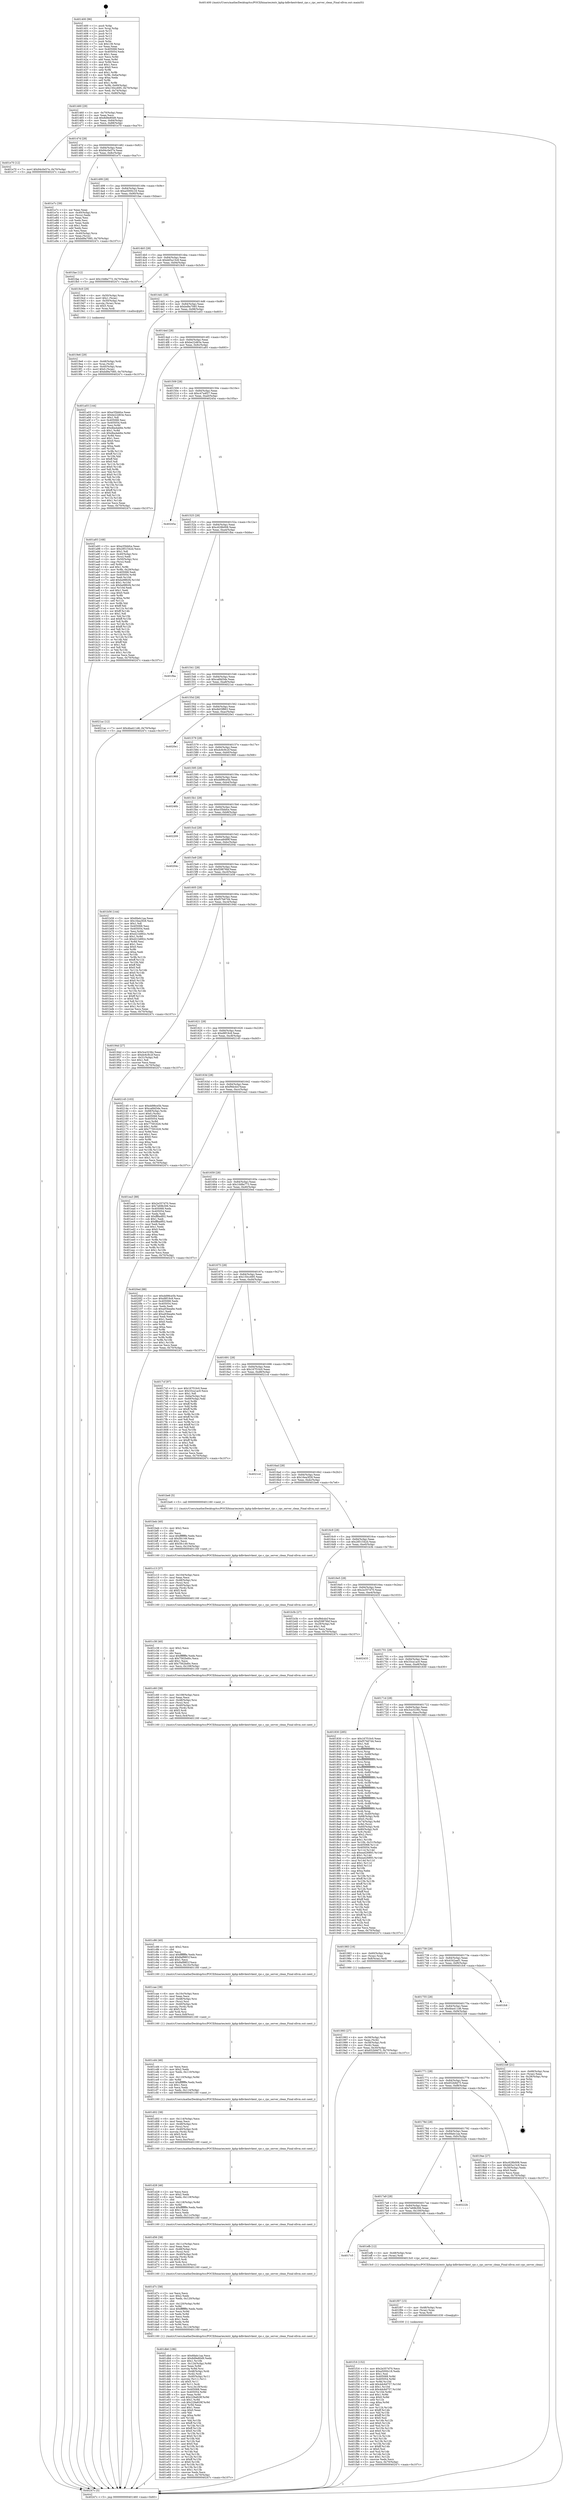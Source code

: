 digraph "0x401400" {
  label = "0x401400 (/mnt/c/Users/mathe/Desktop/tcc/POCII/binaries/extr_kphp-kdbvkextvkext_rpc.c_rpc_server_clean_Final-ollvm.out::main(0))"
  labelloc = "t"
  node[shape=record]

  Entry [label="",width=0.3,height=0.3,shape=circle,fillcolor=black,style=filled]
  "0x401460" [label="{
     0x401460 [29]\l
     | [instrs]\l
     &nbsp;&nbsp;0x401460 \<+3\>: mov -0x70(%rbp),%eax\l
     &nbsp;&nbsp;0x401463 \<+2\>: mov %eax,%ecx\l
     &nbsp;&nbsp;0x401465 \<+6\>: sub $0x8d9e80d9,%ecx\l
     &nbsp;&nbsp;0x40146b \<+6\>: mov %eax,-0x84(%rbp)\l
     &nbsp;&nbsp;0x401471 \<+6\>: mov %ecx,-0x88(%rbp)\l
     &nbsp;&nbsp;0x401477 \<+6\>: je 0000000000401e70 \<main+0xa70\>\l
  }"]
  "0x401e70" [label="{
     0x401e70 [12]\l
     | [instrs]\l
     &nbsp;&nbsp;0x401e70 \<+7\>: movl $0x94c0e57e,-0x70(%rbp)\l
     &nbsp;&nbsp;0x401e77 \<+5\>: jmp 000000000040247c \<main+0x107c\>\l
  }"]
  "0x40147d" [label="{
     0x40147d [28]\l
     | [instrs]\l
     &nbsp;&nbsp;0x40147d \<+5\>: jmp 0000000000401482 \<main+0x82\>\l
     &nbsp;&nbsp;0x401482 \<+6\>: mov -0x84(%rbp),%eax\l
     &nbsp;&nbsp;0x401488 \<+5\>: sub $0x94c0e57e,%eax\l
     &nbsp;&nbsp;0x40148d \<+6\>: mov %eax,-0x8c(%rbp)\l
     &nbsp;&nbsp;0x401493 \<+6\>: je 0000000000401e7c \<main+0xa7c\>\l
  }"]
  Exit [label="",width=0.3,height=0.3,shape=circle,fillcolor=black,style=filled,peripheries=2]
  "0x401e7c" [label="{
     0x401e7c [39]\l
     | [instrs]\l
     &nbsp;&nbsp;0x401e7c \<+2\>: xor %eax,%eax\l
     &nbsp;&nbsp;0x401e7e \<+4\>: mov -0x40(%rbp),%rcx\l
     &nbsp;&nbsp;0x401e82 \<+2\>: mov (%rcx),%edx\l
     &nbsp;&nbsp;0x401e84 \<+2\>: mov %eax,%esi\l
     &nbsp;&nbsp;0x401e86 \<+2\>: sub %edx,%esi\l
     &nbsp;&nbsp;0x401e88 \<+2\>: mov %eax,%edx\l
     &nbsp;&nbsp;0x401e8a \<+3\>: sub $0x1,%edx\l
     &nbsp;&nbsp;0x401e8d \<+2\>: add %edx,%esi\l
     &nbsp;&nbsp;0x401e8f \<+2\>: sub %esi,%eax\l
     &nbsp;&nbsp;0x401e91 \<+4\>: mov -0x40(%rbp),%rcx\l
     &nbsp;&nbsp;0x401e95 \<+2\>: mov %eax,(%rcx)\l
     &nbsp;&nbsp;0x401e97 \<+7\>: movl $0xbd9a7085,-0x70(%rbp)\l
     &nbsp;&nbsp;0x401e9e \<+5\>: jmp 000000000040247c \<main+0x107c\>\l
  }"]
  "0x401499" [label="{
     0x401499 [28]\l
     | [instrs]\l
     &nbsp;&nbsp;0x401499 \<+5\>: jmp 000000000040149e \<main+0x9e\>\l
     &nbsp;&nbsp;0x40149e \<+6\>: mov -0x84(%rbp),%eax\l
     &nbsp;&nbsp;0x4014a4 \<+5\>: sub $0xa5000c18,%eax\l
     &nbsp;&nbsp;0x4014a9 \<+6\>: mov %eax,-0x90(%rbp)\l
     &nbsp;&nbsp;0x4014af \<+6\>: je 0000000000401fae \<main+0xbae\>\l
  }"]
  "0x401f16" [label="{
     0x401f16 [152]\l
     | [instrs]\l
     &nbsp;&nbsp;0x401f16 \<+5\>: mov $0x2e357d70,%ecx\l
     &nbsp;&nbsp;0x401f1b \<+5\>: mov $0xa5000c18,%edx\l
     &nbsp;&nbsp;0x401f20 \<+3\>: mov $0x1,%sil\l
     &nbsp;&nbsp;0x401f23 \<+8\>: mov 0x405068,%r8d\l
     &nbsp;&nbsp;0x401f2b \<+8\>: mov 0x405054,%r9d\l
     &nbsp;&nbsp;0x401f33 \<+3\>: mov %r8d,%r10d\l
     &nbsp;&nbsp;0x401f36 \<+7\>: add $0x4dc6d757,%r10d\l
     &nbsp;&nbsp;0x401f3d \<+4\>: sub $0x1,%r10d\l
     &nbsp;&nbsp;0x401f41 \<+7\>: sub $0x4dc6d757,%r10d\l
     &nbsp;&nbsp;0x401f48 \<+4\>: imul %r10d,%r8d\l
     &nbsp;&nbsp;0x401f4c \<+4\>: and $0x1,%r8d\l
     &nbsp;&nbsp;0x401f50 \<+4\>: cmp $0x0,%r8d\l
     &nbsp;&nbsp;0x401f54 \<+4\>: sete %r11b\l
     &nbsp;&nbsp;0x401f58 \<+4\>: cmp $0xa,%r9d\l
     &nbsp;&nbsp;0x401f5c \<+3\>: setl %bl\l
     &nbsp;&nbsp;0x401f5f \<+3\>: mov %r11b,%r14b\l
     &nbsp;&nbsp;0x401f62 \<+4\>: xor $0xff,%r14b\l
     &nbsp;&nbsp;0x401f66 \<+3\>: mov %bl,%r15b\l
     &nbsp;&nbsp;0x401f69 \<+4\>: xor $0xff,%r15b\l
     &nbsp;&nbsp;0x401f6d \<+4\>: xor $0x0,%sil\l
     &nbsp;&nbsp;0x401f71 \<+3\>: mov %r14b,%r12b\l
     &nbsp;&nbsp;0x401f74 \<+4\>: and $0x0,%r12b\l
     &nbsp;&nbsp;0x401f78 \<+3\>: and %sil,%r11b\l
     &nbsp;&nbsp;0x401f7b \<+3\>: mov %r15b,%r13b\l
     &nbsp;&nbsp;0x401f7e \<+4\>: and $0x0,%r13b\l
     &nbsp;&nbsp;0x401f82 \<+3\>: and %sil,%bl\l
     &nbsp;&nbsp;0x401f85 \<+3\>: or %r11b,%r12b\l
     &nbsp;&nbsp;0x401f88 \<+3\>: or %bl,%r13b\l
     &nbsp;&nbsp;0x401f8b \<+3\>: xor %r13b,%r12b\l
     &nbsp;&nbsp;0x401f8e \<+3\>: or %r15b,%r14b\l
     &nbsp;&nbsp;0x401f91 \<+4\>: xor $0xff,%r14b\l
     &nbsp;&nbsp;0x401f95 \<+4\>: or $0x0,%sil\l
     &nbsp;&nbsp;0x401f99 \<+3\>: and %sil,%r14b\l
     &nbsp;&nbsp;0x401f9c \<+3\>: or %r14b,%r12b\l
     &nbsp;&nbsp;0x401f9f \<+4\>: test $0x1,%r12b\l
     &nbsp;&nbsp;0x401fa3 \<+3\>: cmovne %edx,%ecx\l
     &nbsp;&nbsp;0x401fa6 \<+3\>: mov %ecx,-0x70(%rbp)\l
     &nbsp;&nbsp;0x401fa9 \<+5\>: jmp 000000000040247c \<main+0x107c\>\l
  }"]
  "0x401fae" [label="{
     0x401fae [12]\l
     | [instrs]\l
     &nbsp;&nbsp;0x401fae \<+7\>: movl $0x10d8a773,-0x70(%rbp)\l
     &nbsp;&nbsp;0x401fb5 \<+5\>: jmp 000000000040247c \<main+0x107c\>\l
  }"]
  "0x4014b5" [label="{
     0x4014b5 [28]\l
     | [instrs]\l
     &nbsp;&nbsp;0x4014b5 \<+5\>: jmp 00000000004014ba \<main+0xba\>\l
     &nbsp;&nbsp;0x4014ba \<+6\>: mov -0x84(%rbp),%eax\l
     &nbsp;&nbsp;0x4014c0 \<+5\>: sub $0xb65a15c8,%eax\l
     &nbsp;&nbsp;0x4014c5 \<+6\>: mov %eax,-0x94(%rbp)\l
     &nbsp;&nbsp;0x4014cb \<+6\>: je 00000000004019c9 \<main+0x5c9\>\l
  }"]
  "0x401f07" [label="{
     0x401f07 [15]\l
     | [instrs]\l
     &nbsp;&nbsp;0x401f07 \<+4\>: mov -0x48(%rbp),%rax\l
     &nbsp;&nbsp;0x401f0b \<+3\>: mov (%rax),%rax\l
     &nbsp;&nbsp;0x401f0e \<+3\>: mov %rax,%rdi\l
     &nbsp;&nbsp;0x401f11 \<+5\>: call 0000000000401030 \<free@plt\>\l
     | [calls]\l
     &nbsp;&nbsp;0x401030 \{1\} (unknown)\l
  }"]
  "0x4019c9" [label="{
     0x4019c9 [29]\l
     | [instrs]\l
     &nbsp;&nbsp;0x4019c9 \<+4\>: mov -0x50(%rbp),%rax\l
     &nbsp;&nbsp;0x4019cd \<+6\>: movl $0x1,(%rax)\l
     &nbsp;&nbsp;0x4019d3 \<+4\>: mov -0x50(%rbp),%rax\l
     &nbsp;&nbsp;0x4019d7 \<+3\>: movslq (%rax),%rax\l
     &nbsp;&nbsp;0x4019da \<+4\>: shl $0x5,%rax\l
     &nbsp;&nbsp;0x4019de \<+3\>: mov %rax,%rdi\l
     &nbsp;&nbsp;0x4019e1 \<+5\>: call 0000000000401050 \<malloc@plt\>\l
     | [calls]\l
     &nbsp;&nbsp;0x401050 \{1\} (unknown)\l
  }"]
  "0x4014d1" [label="{
     0x4014d1 [28]\l
     | [instrs]\l
     &nbsp;&nbsp;0x4014d1 \<+5\>: jmp 00000000004014d6 \<main+0xd6\>\l
     &nbsp;&nbsp;0x4014d6 \<+6\>: mov -0x84(%rbp),%eax\l
     &nbsp;&nbsp;0x4014dc \<+5\>: sub $0xbd9a7085,%eax\l
     &nbsp;&nbsp;0x4014e1 \<+6\>: mov %eax,-0x98(%rbp)\l
     &nbsp;&nbsp;0x4014e7 \<+6\>: je 0000000000401a03 \<main+0x603\>\l
  }"]
  "0x4017c5" [label="{
     0x4017c5\l
  }", style=dashed]
  "0x401a03" [label="{
     0x401a03 [144]\l
     | [instrs]\l
     &nbsp;&nbsp;0x401a03 \<+5\>: mov $0xe35bbfce,%eax\l
     &nbsp;&nbsp;0x401a08 \<+5\>: mov $0xbe22d63e,%ecx\l
     &nbsp;&nbsp;0x401a0d \<+2\>: mov $0x1,%dl\l
     &nbsp;&nbsp;0x401a0f \<+7\>: mov 0x405068,%esi\l
     &nbsp;&nbsp;0x401a16 \<+7\>: mov 0x405054,%edi\l
     &nbsp;&nbsp;0x401a1d \<+3\>: mov %esi,%r8d\l
     &nbsp;&nbsp;0x401a20 \<+7\>: add $0xdba4ab6e,%r8d\l
     &nbsp;&nbsp;0x401a27 \<+4\>: sub $0x1,%r8d\l
     &nbsp;&nbsp;0x401a2b \<+7\>: sub $0xdba4ab6e,%r8d\l
     &nbsp;&nbsp;0x401a32 \<+4\>: imul %r8d,%esi\l
     &nbsp;&nbsp;0x401a36 \<+3\>: and $0x1,%esi\l
     &nbsp;&nbsp;0x401a39 \<+3\>: cmp $0x0,%esi\l
     &nbsp;&nbsp;0x401a3c \<+4\>: sete %r9b\l
     &nbsp;&nbsp;0x401a40 \<+3\>: cmp $0xa,%edi\l
     &nbsp;&nbsp;0x401a43 \<+4\>: setl %r10b\l
     &nbsp;&nbsp;0x401a47 \<+3\>: mov %r9b,%r11b\l
     &nbsp;&nbsp;0x401a4a \<+4\>: xor $0xff,%r11b\l
     &nbsp;&nbsp;0x401a4e \<+3\>: mov %r10b,%bl\l
     &nbsp;&nbsp;0x401a51 \<+3\>: xor $0xff,%bl\l
     &nbsp;&nbsp;0x401a54 \<+3\>: xor $0x0,%dl\l
     &nbsp;&nbsp;0x401a57 \<+3\>: mov %r11b,%r14b\l
     &nbsp;&nbsp;0x401a5a \<+4\>: and $0x0,%r14b\l
     &nbsp;&nbsp;0x401a5e \<+3\>: and %dl,%r9b\l
     &nbsp;&nbsp;0x401a61 \<+3\>: mov %bl,%r15b\l
     &nbsp;&nbsp;0x401a64 \<+4\>: and $0x0,%r15b\l
     &nbsp;&nbsp;0x401a68 \<+3\>: and %dl,%r10b\l
     &nbsp;&nbsp;0x401a6b \<+3\>: or %r9b,%r14b\l
     &nbsp;&nbsp;0x401a6e \<+3\>: or %r10b,%r15b\l
     &nbsp;&nbsp;0x401a71 \<+3\>: xor %r15b,%r14b\l
     &nbsp;&nbsp;0x401a74 \<+3\>: or %bl,%r11b\l
     &nbsp;&nbsp;0x401a77 \<+4\>: xor $0xff,%r11b\l
     &nbsp;&nbsp;0x401a7b \<+3\>: or $0x0,%dl\l
     &nbsp;&nbsp;0x401a7e \<+3\>: and %dl,%r11b\l
     &nbsp;&nbsp;0x401a81 \<+3\>: or %r11b,%r14b\l
     &nbsp;&nbsp;0x401a84 \<+4\>: test $0x1,%r14b\l
     &nbsp;&nbsp;0x401a88 \<+3\>: cmovne %ecx,%eax\l
     &nbsp;&nbsp;0x401a8b \<+3\>: mov %eax,-0x70(%rbp)\l
     &nbsp;&nbsp;0x401a8e \<+5\>: jmp 000000000040247c \<main+0x107c\>\l
  }"]
  "0x4014ed" [label="{
     0x4014ed [28]\l
     | [instrs]\l
     &nbsp;&nbsp;0x4014ed \<+5\>: jmp 00000000004014f2 \<main+0xf2\>\l
     &nbsp;&nbsp;0x4014f2 \<+6\>: mov -0x84(%rbp),%eax\l
     &nbsp;&nbsp;0x4014f8 \<+5\>: sub $0xbe22d63e,%eax\l
     &nbsp;&nbsp;0x4014fd \<+6\>: mov %eax,-0x9c(%rbp)\l
     &nbsp;&nbsp;0x401503 \<+6\>: je 0000000000401a93 \<main+0x693\>\l
  }"]
  "0x401efb" [label="{
     0x401efb [12]\l
     | [instrs]\l
     &nbsp;&nbsp;0x401efb \<+4\>: mov -0x48(%rbp),%rax\l
     &nbsp;&nbsp;0x401eff \<+3\>: mov (%rax),%rdi\l
     &nbsp;&nbsp;0x401f02 \<+5\>: call 00000000004013c0 \<rpc_server_clean\>\l
     | [calls]\l
     &nbsp;&nbsp;0x4013c0 \{1\} (/mnt/c/Users/mathe/Desktop/tcc/POCII/binaries/extr_kphp-kdbvkextvkext_rpc.c_rpc_server_clean_Final-ollvm.out::rpc_server_clean)\l
  }"]
  "0x401a93" [label="{
     0x401a93 [168]\l
     | [instrs]\l
     &nbsp;&nbsp;0x401a93 \<+5\>: mov $0xe35bbfce,%eax\l
     &nbsp;&nbsp;0x401a98 \<+5\>: mov $0x2851542d,%ecx\l
     &nbsp;&nbsp;0x401a9d \<+2\>: mov $0x1,%dl\l
     &nbsp;&nbsp;0x401a9f \<+4\>: mov -0x40(%rbp),%rsi\l
     &nbsp;&nbsp;0x401aa3 \<+2\>: mov (%rsi),%edi\l
     &nbsp;&nbsp;0x401aa5 \<+4\>: mov -0x50(%rbp),%rsi\l
     &nbsp;&nbsp;0x401aa9 \<+2\>: cmp (%rsi),%edi\l
     &nbsp;&nbsp;0x401aab \<+4\>: setl %r8b\l
     &nbsp;&nbsp;0x401aaf \<+4\>: and $0x1,%r8b\l
     &nbsp;&nbsp;0x401ab3 \<+4\>: mov %r8b,-0x29(%rbp)\l
     &nbsp;&nbsp;0x401ab7 \<+7\>: mov 0x405068,%edi\l
     &nbsp;&nbsp;0x401abe \<+8\>: mov 0x405054,%r9d\l
     &nbsp;&nbsp;0x401ac6 \<+3\>: mov %edi,%r10d\l
     &nbsp;&nbsp;0x401ac9 \<+7\>: add $0xbe98fcf4,%r10d\l
     &nbsp;&nbsp;0x401ad0 \<+4\>: sub $0x1,%r10d\l
     &nbsp;&nbsp;0x401ad4 \<+7\>: sub $0xbe98fcf4,%r10d\l
     &nbsp;&nbsp;0x401adb \<+4\>: imul %r10d,%edi\l
     &nbsp;&nbsp;0x401adf \<+3\>: and $0x1,%edi\l
     &nbsp;&nbsp;0x401ae2 \<+3\>: cmp $0x0,%edi\l
     &nbsp;&nbsp;0x401ae5 \<+4\>: sete %r8b\l
     &nbsp;&nbsp;0x401ae9 \<+4\>: cmp $0xa,%r9d\l
     &nbsp;&nbsp;0x401aed \<+4\>: setl %r11b\l
     &nbsp;&nbsp;0x401af1 \<+3\>: mov %r8b,%bl\l
     &nbsp;&nbsp;0x401af4 \<+3\>: xor $0xff,%bl\l
     &nbsp;&nbsp;0x401af7 \<+3\>: mov %r11b,%r14b\l
     &nbsp;&nbsp;0x401afa \<+4\>: xor $0xff,%r14b\l
     &nbsp;&nbsp;0x401afe \<+3\>: xor $0x1,%dl\l
     &nbsp;&nbsp;0x401b01 \<+3\>: mov %bl,%r15b\l
     &nbsp;&nbsp;0x401b04 \<+4\>: and $0xff,%r15b\l
     &nbsp;&nbsp;0x401b08 \<+3\>: and %dl,%r8b\l
     &nbsp;&nbsp;0x401b0b \<+3\>: mov %r14b,%r12b\l
     &nbsp;&nbsp;0x401b0e \<+4\>: and $0xff,%r12b\l
     &nbsp;&nbsp;0x401b12 \<+3\>: and %dl,%r11b\l
     &nbsp;&nbsp;0x401b15 \<+3\>: or %r8b,%r15b\l
     &nbsp;&nbsp;0x401b18 \<+3\>: or %r11b,%r12b\l
     &nbsp;&nbsp;0x401b1b \<+3\>: xor %r12b,%r15b\l
     &nbsp;&nbsp;0x401b1e \<+3\>: or %r14b,%bl\l
     &nbsp;&nbsp;0x401b21 \<+3\>: xor $0xff,%bl\l
     &nbsp;&nbsp;0x401b24 \<+3\>: or $0x1,%dl\l
     &nbsp;&nbsp;0x401b27 \<+2\>: and %dl,%bl\l
     &nbsp;&nbsp;0x401b29 \<+3\>: or %bl,%r15b\l
     &nbsp;&nbsp;0x401b2c \<+4\>: test $0x1,%r15b\l
     &nbsp;&nbsp;0x401b30 \<+3\>: cmovne %ecx,%eax\l
     &nbsp;&nbsp;0x401b33 \<+3\>: mov %eax,-0x70(%rbp)\l
     &nbsp;&nbsp;0x401b36 \<+5\>: jmp 000000000040247c \<main+0x107c\>\l
  }"]
  "0x401509" [label="{
     0x401509 [28]\l
     | [instrs]\l
     &nbsp;&nbsp;0x401509 \<+5\>: jmp 000000000040150e \<main+0x10e\>\l
     &nbsp;&nbsp;0x40150e \<+6\>: mov -0x84(%rbp),%eax\l
     &nbsp;&nbsp;0x401514 \<+5\>: sub $0xc47a4f27,%eax\l
     &nbsp;&nbsp;0x401519 \<+6\>: mov %eax,-0xa0(%rbp)\l
     &nbsp;&nbsp;0x40151f \<+6\>: je 000000000040245a \<main+0x105a\>\l
  }"]
  "0x4017a9" [label="{
     0x4017a9 [28]\l
     | [instrs]\l
     &nbsp;&nbsp;0x4017a9 \<+5\>: jmp 00000000004017ae \<main+0x3ae\>\l
     &nbsp;&nbsp;0x4017ae \<+6\>: mov -0x84(%rbp),%eax\l
     &nbsp;&nbsp;0x4017b4 \<+5\>: sub $0x7e69b306,%eax\l
     &nbsp;&nbsp;0x4017b9 \<+6\>: mov %eax,-0x100(%rbp)\l
     &nbsp;&nbsp;0x4017bf \<+6\>: je 0000000000401efb \<main+0xafb\>\l
  }"]
  "0x40245a" [label="{
     0x40245a\l
  }", style=dashed]
  "0x401525" [label="{
     0x401525 [28]\l
     | [instrs]\l
     &nbsp;&nbsp;0x401525 \<+5\>: jmp 000000000040152a \<main+0x12a\>\l
     &nbsp;&nbsp;0x40152a \<+6\>: mov -0x84(%rbp),%eax\l
     &nbsp;&nbsp;0x401530 \<+5\>: sub $0xc628b008,%eax\l
     &nbsp;&nbsp;0x401535 \<+6\>: mov %eax,-0xa4(%rbp)\l
     &nbsp;&nbsp;0x40153b \<+6\>: je 0000000000401fba \<main+0xbba\>\l
  }"]
  "0x40222b" [label="{
     0x40222b\l
  }", style=dashed]
  "0x401fba" [label="{
     0x401fba\l
  }", style=dashed]
  "0x401541" [label="{
     0x401541 [28]\l
     | [instrs]\l
     &nbsp;&nbsp;0x401541 \<+5\>: jmp 0000000000401546 \<main+0x146\>\l
     &nbsp;&nbsp;0x401546 \<+6\>: mov -0x84(%rbp),%eax\l
     &nbsp;&nbsp;0x40154c \<+5\>: sub $0xcafdd3de,%eax\l
     &nbsp;&nbsp;0x401551 \<+6\>: mov %eax,-0xa8(%rbp)\l
     &nbsp;&nbsp;0x401557 \<+6\>: je 00000000004021ac \<main+0xdac\>\l
  }"]
  "0x401db6" [label="{
     0x401db6 [186]\l
     | [instrs]\l
     &nbsp;&nbsp;0x401db6 \<+5\>: mov $0x6fadc1aa,%ecx\l
     &nbsp;&nbsp;0x401dbb \<+5\>: mov $0x8d9e80d9,%edx\l
     &nbsp;&nbsp;0x401dc0 \<+3\>: mov $0x1,%r10b\l
     &nbsp;&nbsp;0x401dc3 \<+7\>: mov -0x124(%rbp),%r8d\l
     &nbsp;&nbsp;0x401dca \<+4\>: imul %eax,%r8d\l
     &nbsp;&nbsp;0x401dce \<+3\>: movslq %r8d,%rsi\l
     &nbsp;&nbsp;0x401dd1 \<+4\>: mov -0x48(%rbp),%rdi\l
     &nbsp;&nbsp;0x401dd5 \<+3\>: mov (%rdi),%rdi\l
     &nbsp;&nbsp;0x401dd8 \<+4\>: mov -0x40(%rbp),%r11\l
     &nbsp;&nbsp;0x401ddc \<+3\>: movslq (%r11),%r11\l
     &nbsp;&nbsp;0x401ddf \<+4\>: shl $0x5,%r11\l
     &nbsp;&nbsp;0x401de3 \<+3\>: add %r11,%rdi\l
     &nbsp;&nbsp;0x401de6 \<+4\>: mov %rsi,0x18(%rdi)\l
     &nbsp;&nbsp;0x401dea \<+7\>: mov 0x405068,%eax\l
     &nbsp;&nbsp;0x401df1 \<+8\>: mov 0x405054,%r8d\l
     &nbsp;&nbsp;0x401df9 \<+3\>: mov %eax,%r9d\l
     &nbsp;&nbsp;0x401dfc \<+7\>: add $0x229a829f,%r9d\l
     &nbsp;&nbsp;0x401e03 \<+4\>: sub $0x1,%r9d\l
     &nbsp;&nbsp;0x401e07 \<+7\>: sub $0x229a829f,%r9d\l
     &nbsp;&nbsp;0x401e0e \<+4\>: imul %r9d,%eax\l
     &nbsp;&nbsp;0x401e12 \<+3\>: and $0x1,%eax\l
     &nbsp;&nbsp;0x401e15 \<+3\>: cmp $0x0,%eax\l
     &nbsp;&nbsp;0x401e18 \<+3\>: sete %bl\l
     &nbsp;&nbsp;0x401e1b \<+4\>: cmp $0xa,%r8d\l
     &nbsp;&nbsp;0x401e1f \<+4\>: setl %r14b\l
     &nbsp;&nbsp;0x401e23 \<+3\>: mov %bl,%r15b\l
     &nbsp;&nbsp;0x401e26 \<+4\>: xor $0xff,%r15b\l
     &nbsp;&nbsp;0x401e2a \<+3\>: mov %r14b,%r12b\l
     &nbsp;&nbsp;0x401e2d \<+4\>: xor $0xff,%r12b\l
     &nbsp;&nbsp;0x401e31 \<+4\>: xor $0x0,%r10b\l
     &nbsp;&nbsp;0x401e35 \<+3\>: mov %r15b,%r13b\l
     &nbsp;&nbsp;0x401e38 \<+4\>: and $0x0,%r13b\l
     &nbsp;&nbsp;0x401e3c \<+3\>: and %r10b,%bl\l
     &nbsp;&nbsp;0x401e3f \<+3\>: mov %r12b,%al\l
     &nbsp;&nbsp;0x401e42 \<+2\>: and $0x0,%al\l
     &nbsp;&nbsp;0x401e44 \<+3\>: and %r10b,%r14b\l
     &nbsp;&nbsp;0x401e47 \<+3\>: or %bl,%r13b\l
     &nbsp;&nbsp;0x401e4a \<+3\>: or %r14b,%al\l
     &nbsp;&nbsp;0x401e4d \<+3\>: xor %al,%r13b\l
     &nbsp;&nbsp;0x401e50 \<+3\>: or %r12b,%r15b\l
     &nbsp;&nbsp;0x401e53 \<+4\>: xor $0xff,%r15b\l
     &nbsp;&nbsp;0x401e57 \<+4\>: or $0x0,%r10b\l
     &nbsp;&nbsp;0x401e5b \<+3\>: and %r10b,%r15b\l
     &nbsp;&nbsp;0x401e5e \<+3\>: or %r15b,%r13b\l
     &nbsp;&nbsp;0x401e61 \<+4\>: test $0x1,%r13b\l
     &nbsp;&nbsp;0x401e65 \<+3\>: cmovne %edx,%ecx\l
     &nbsp;&nbsp;0x401e68 \<+3\>: mov %ecx,-0x70(%rbp)\l
     &nbsp;&nbsp;0x401e6b \<+5\>: jmp 000000000040247c \<main+0x107c\>\l
  }"]
  "0x4021ac" [label="{
     0x4021ac [12]\l
     | [instrs]\l
     &nbsp;&nbsp;0x4021ac \<+7\>: movl $0x4ba411d6,-0x70(%rbp)\l
     &nbsp;&nbsp;0x4021b3 \<+5\>: jmp 000000000040247c \<main+0x107c\>\l
  }"]
  "0x40155d" [label="{
     0x40155d [28]\l
     | [instrs]\l
     &nbsp;&nbsp;0x40155d \<+5\>: jmp 0000000000401562 \<main+0x162\>\l
     &nbsp;&nbsp;0x401562 \<+6\>: mov -0x84(%rbp),%eax\l
     &nbsp;&nbsp;0x401568 \<+5\>: sub $0xdb03f863,%eax\l
     &nbsp;&nbsp;0x40156d \<+6\>: mov %eax,-0xac(%rbp)\l
     &nbsp;&nbsp;0x401573 \<+6\>: je 00000000004020e1 \<main+0xce1\>\l
  }"]
  "0x401d7c" [label="{
     0x401d7c [58]\l
     | [instrs]\l
     &nbsp;&nbsp;0x401d7c \<+2\>: xor %ecx,%ecx\l
     &nbsp;&nbsp;0x401d7e \<+5\>: mov $0x2,%edx\l
     &nbsp;&nbsp;0x401d83 \<+6\>: mov %edx,-0x120(%rbp)\l
     &nbsp;&nbsp;0x401d89 \<+1\>: cltd\l
     &nbsp;&nbsp;0x401d8a \<+7\>: mov -0x120(%rbp),%r8d\l
     &nbsp;&nbsp;0x401d91 \<+3\>: idiv %r8d\l
     &nbsp;&nbsp;0x401d94 \<+6\>: imul $0xfffffffe,%edx,%edx\l
     &nbsp;&nbsp;0x401d9a \<+3\>: mov %ecx,%r9d\l
     &nbsp;&nbsp;0x401d9d \<+3\>: sub %edx,%r9d\l
     &nbsp;&nbsp;0x401da0 \<+2\>: mov %ecx,%edx\l
     &nbsp;&nbsp;0x401da2 \<+3\>: sub $0x1,%edx\l
     &nbsp;&nbsp;0x401da5 \<+3\>: add %edx,%r9d\l
     &nbsp;&nbsp;0x401da8 \<+3\>: sub %r9d,%ecx\l
     &nbsp;&nbsp;0x401dab \<+6\>: mov %ecx,-0x124(%rbp)\l
     &nbsp;&nbsp;0x401db1 \<+5\>: call 0000000000401160 \<next_i\>\l
     | [calls]\l
     &nbsp;&nbsp;0x401160 \{1\} (/mnt/c/Users/mathe/Desktop/tcc/POCII/binaries/extr_kphp-kdbvkextvkext_rpc.c_rpc_server_clean_Final-ollvm.out::next_i)\l
  }"]
  "0x4020e1" [label="{
     0x4020e1\l
  }", style=dashed]
  "0x401579" [label="{
     0x401579 [28]\l
     | [instrs]\l
     &nbsp;&nbsp;0x401579 \<+5\>: jmp 000000000040157e \<main+0x17e\>\l
     &nbsp;&nbsp;0x40157e \<+6\>: mov -0x84(%rbp),%eax\l
     &nbsp;&nbsp;0x401584 \<+5\>: sub $0xdc6c9c2f,%eax\l
     &nbsp;&nbsp;0x401589 \<+6\>: mov %eax,-0xb0(%rbp)\l
     &nbsp;&nbsp;0x40158f \<+6\>: je 0000000000401968 \<main+0x568\>\l
  }"]
  "0x401d56" [label="{
     0x401d56 [38]\l
     | [instrs]\l
     &nbsp;&nbsp;0x401d56 \<+6\>: mov -0x11c(%rbp),%ecx\l
     &nbsp;&nbsp;0x401d5c \<+3\>: imul %eax,%ecx\l
     &nbsp;&nbsp;0x401d5f \<+4\>: mov -0x48(%rbp),%rsi\l
     &nbsp;&nbsp;0x401d63 \<+3\>: mov (%rsi),%rsi\l
     &nbsp;&nbsp;0x401d66 \<+4\>: mov -0x40(%rbp),%rdi\l
     &nbsp;&nbsp;0x401d6a \<+3\>: movslq (%rdi),%rdi\l
     &nbsp;&nbsp;0x401d6d \<+4\>: shl $0x5,%rdi\l
     &nbsp;&nbsp;0x401d71 \<+3\>: add %rdi,%rsi\l
     &nbsp;&nbsp;0x401d74 \<+3\>: mov %ecx,0x10(%rsi)\l
     &nbsp;&nbsp;0x401d77 \<+5\>: call 0000000000401160 \<next_i\>\l
     | [calls]\l
     &nbsp;&nbsp;0x401160 \{1\} (/mnt/c/Users/mathe/Desktop/tcc/POCII/binaries/extr_kphp-kdbvkextvkext_rpc.c_rpc_server_clean_Final-ollvm.out::next_i)\l
  }"]
  "0x401968" [label="{
     0x401968\l
  }", style=dashed]
  "0x401595" [label="{
     0x401595 [28]\l
     | [instrs]\l
     &nbsp;&nbsp;0x401595 \<+5\>: jmp 000000000040159a \<main+0x19a\>\l
     &nbsp;&nbsp;0x40159a \<+6\>: mov -0x84(%rbp),%eax\l
     &nbsp;&nbsp;0x4015a0 \<+5\>: sub $0xdd98ce5b,%eax\l
     &nbsp;&nbsp;0x4015a5 \<+6\>: mov %eax,-0xb4(%rbp)\l
     &nbsp;&nbsp;0x4015ab \<+6\>: je 000000000040246b \<main+0x106b\>\l
  }"]
  "0x401d28" [label="{
     0x401d28 [46]\l
     | [instrs]\l
     &nbsp;&nbsp;0x401d28 \<+2\>: xor %ecx,%ecx\l
     &nbsp;&nbsp;0x401d2a \<+5\>: mov $0x2,%edx\l
     &nbsp;&nbsp;0x401d2f \<+6\>: mov %edx,-0x118(%rbp)\l
     &nbsp;&nbsp;0x401d35 \<+1\>: cltd\l
     &nbsp;&nbsp;0x401d36 \<+7\>: mov -0x118(%rbp),%r8d\l
     &nbsp;&nbsp;0x401d3d \<+3\>: idiv %r8d\l
     &nbsp;&nbsp;0x401d40 \<+6\>: imul $0xfffffffe,%edx,%edx\l
     &nbsp;&nbsp;0x401d46 \<+3\>: sub $0x1,%ecx\l
     &nbsp;&nbsp;0x401d49 \<+2\>: sub %ecx,%edx\l
     &nbsp;&nbsp;0x401d4b \<+6\>: mov %edx,-0x11c(%rbp)\l
     &nbsp;&nbsp;0x401d51 \<+5\>: call 0000000000401160 \<next_i\>\l
     | [calls]\l
     &nbsp;&nbsp;0x401160 \{1\} (/mnt/c/Users/mathe/Desktop/tcc/POCII/binaries/extr_kphp-kdbvkextvkext_rpc.c_rpc_server_clean_Final-ollvm.out::next_i)\l
  }"]
  "0x40246b" [label="{
     0x40246b\l
  }", style=dashed]
  "0x4015b1" [label="{
     0x4015b1 [28]\l
     | [instrs]\l
     &nbsp;&nbsp;0x4015b1 \<+5\>: jmp 00000000004015b6 \<main+0x1b6\>\l
     &nbsp;&nbsp;0x4015b6 \<+6\>: mov -0x84(%rbp),%eax\l
     &nbsp;&nbsp;0x4015bc \<+5\>: sub $0xe35bbfce,%eax\l
     &nbsp;&nbsp;0x4015c1 \<+6\>: mov %eax,-0xb8(%rbp)\l
     &nbsp;&nbsp;0x4015c7 \<+6\>: je 0000000000402209 \<main+0xe09\>\l
  }"]
  "0x401d02" [label="{
     0x401d02 [38]\l
     | [instrs]\l
     &nbsp;&nbsp;0x401d02 \<+6\>: mov -0x114(%rbp),%ecx\l
     &nbsp;&nbsp;0x401d08 \<+3\>: imul %eax,%ecx\l
     &nbsp;&nbsp;0x401d0b \<+4\>: mov -0x48(%rbp),%rsi\l
     &nbsp;&nbsp;0x401d0f \<+3\>: mov (%rsi),%rsi\l
     &nbsp;&nbsp;0x401d12 \<+4\>: mov -0x40(%rbp),%rdi\l
     &nbsp;&nbsp;0x401d16 \<+3\>: movslq (%rdi),%rdi\l
     &nbsp;&nbsp;0x401d19 \<+4\>: shl $0x5,%rdi\l
     &nbsp;&nbsp;0x401d1d \<+3\>: add %rdi,%rsi\l
     &nbsp;&nbsp;0x401d20 \<+3\>: mov %ecx,0xc(%rsi)\l
     &nbsp;&nbsp;0x401d23 \<+5\>: call 0000000000401160 \<next_i\>\l
     | [calls]\l
     &nbsp;&nbsp;0x401160 \{1\} (/mnt/c/Users/mathe/Desktop/tcc/POCII/binaries/extr_kphp-kdbvkextvkext_rpc.c_rpc_server_clean_Final-ollvm.out::next_i)\l
  }"]
  "0x402209" [label="{
     0x402209\l
  }", style=dashed]
  "0x4015cd" [label="{
     0x4015cd [28]\l
     | [instrs]\l
     &nbsp;&nbsp;0x4015cd \<+5\>: jmp 00000000004015d2 \<main+0x1d2\>\l
     &nbsp;&nbsp;0x4015d2 \<+6\>: mov -0x84(%rbp),%eax\l
     &nbsp;&nbsp;0x4015d8 \<+5\>: sub $0xeca8489f,%eax\l
     &nbsp;&nbsp;0x4015dd \<+6\>: mov %eax,-0xbc(%rbp)\l
     &nbsp;&nbsp;0x4015e3 \<+6\>: je 000000000040204c \<main+0xc4c\>\l
  }"]
  "0x401cd4" [label="{
     0x401cd4 [46]\l
     | [instrs]\l
     &nbsp;&nbsp;0x401cd4 \<+2\>: xor %ecx,%ecx\l
     &nbsp;&nbsp;0x401cd6 \<+5\>: mov $0x2,%edx\l
     &nbsp;&nbsp;0x401cdb \<+6\>: mov %edx,-0x110(%rbp)\l
     &nbsp;&nbsp;0x401ce1 \<+1\>: cltd\l
     &nbsp;&nbsp;0x401ce2 \<+7\>: mov -0x110(%rbp),%r8d\l
     &nbsp;&nbsp;0x401ce9 \<+3\>: idiv %r8d\l
     &nbsp;&nbsp;0x401cec \<+6\>: imul $0xfffffffe,%edx,%edx\l
     &nbsp;&nbsp;0x401cf2 \<+3\>: sub $0x1,%ecx\l
     &nbsp;&nbsp;0x401cf5 \<+2\>: sub %ecx,%edx\l
     &nbsp;&nbsp;0x401cf7 \<+6\>: mov %edx,-0x114(%rbp)\l
     &nbsp;&nbsp;0x401cfd \<+5\>: call 0000000000401160 \<next_i\>\l
     | [calls]\l
     &nbsp;&nbsp;0x401160 \{1\} (/mnt/c/Users/mathe/Desktop/tcc/POCII/binaries/extr_kphp-kdbvkextvkext_rpc.c_rpc_server_clean_Final-ollvm.out::next_i)\l
  }"]
  "0x40204c" [label="{
     0x40204c\l
  }", style=dashed]
  "0x4015e9" [label="{
     0x4015e9 [28]\l
     | [instrs]\l
     &nbsp;&nbsp;0x4015e9 \<+5\>: jmp 00000000004015ee \<main+0x1ee\>\l
     &nbsp;&nbsp;0x4015ee \<+6\>: mov -0x84(%rbp),%eax\l
     &nbsp;&nbsp;0x4015f4 \<+5\>: sub $0xf29876bf,%eax\l
     &nbsp;&nbsp;0x4015f9 \<+6\>: mov %eax,-0xc0(%rbp)\l
     &nbsp;&nbsp;0x4015ff \<+6\>: je 0000000000401b56 \<main+0x756\>\l
  }"]
  "0x401cae" [label="{
     0x401cae [38]\l
     | [instrs]\l
     &nbsp;&nbsp;0x401cae \<+6\>: mov -0x10c(%rbp),%ecx\l
     &nbsp;&nbsp;0x401cb4 \<+3\>: imul %eax,%ecx\l
     &nbsp;&nbsp;0x401cb7 \<+4\>: mov -0x48(%rbp),%rsi\l
     &nbsp;&nbsp;0x401cbb \<+3\>: mov (%rsi),%rsi\l
     &nbsp;&nbsp;0x401cbe \<+4\>: mov -0x40(%rbp),%rdi\l
     &nbsp;&nbsp;0x401cc2 \<+3\>: movslq (%rdi),%rdi\l
     &nbsp;&nbsp;0x401cc5 \<+4\>: shl $0x5,%rdi\l
     &nbsp;&nbsp;0x401cc9 \<+3\>: add %rdi,%rsi\l
     &nbsp;&nbsp;0x401ccc \<+3\>: mov %ecx,0x8(%rsi)\l
     &nbsp;&nbsp;0x401ccf \<+5\>: call 0000000000401160 \<next_i\>\l
     | [calls]\l
     &nbsp;&nbsp;0x401160 \{1\} (/mnt/c/Users/mathe/Desktop/tcc/POCII/binaries/extr_kphp-kdbvkextvkext_rpc.c_rpc_server_clean_Final-ollvm.out::next_i)\l
  }"]
  "0x401b56" [label="{
     0x401b56 [144]\l
     | [instrs]\l
     &nbsp;&nbsp;0x401b56 \<+5\>: mov $0x6fadc1aa,%eax\l
     &nbsp;&nbsp;0x401b5b \<+5\>: mov $0x16ea3f28,%ecx\l
     &nbsp;&nbsp;0x401b60 \<+2\>: mov $0x1,%dl\l
     &nbsp;&nbsp;0x401b62 \<+7\>: mov 0x405068,%esi\l
     &nbsp;&nbsp;0x401b69 \<+7\>: mov 0x405054,%edi\l
     &nbsp;&nbsp;0x401b70 \<+3\>: mov %esi,%r8d\l
     &nbsp;&nbsp;0x401b73 \<+7\>: add $0xd21b892c,%r8d\l
     &nbsp;&nbsp;0x401b7a \<+4\>: sub $0x1,%r8d\l
     &nbsp;&nbsp;0x401b7e \<+7\>: sub $0xd21b892c,%r8d\l
     &nbsp;&nbsp;0x401b85 \<+4\>: imul %r8d,%esi\l
     &nbsp;&nbsp;0x401b89 \<+3\>: and $0x1,%esi\l
     &nbsp;&nbsp;0x401b8c \<+3\>: cmp $0x0,%esi\l
     &nbsp;&nbsp;0x401b8f \<+4\>: sete %r9b\l
     &nbsp;&nbsp;0x401b93 \<+3\>: cmp $0xa,%edi\l
     &nbsp;&nbsp;0x401b96 \<+4\>: setl %r10b\l
     &nbsp;&nbsp;0x401b9a \<+3\>: mov %r9b,%r11b\l
     &nbsp;&nbsp;0x401b9d \<+4\>: xor $0xff,%r11b\l
     &nbsp;&nbsp;0x401ba1 \<+3\>: mov %r10b,%bl\l
     &nbsp;&nbsp;0x401ba4 \<+3\>: xor $0xff,%bl\l
     &nbsp;&nbsp;0x401ba7 \<+3\>: xor $0x0,%dl\l
     &nbsp;&nbsp;0x401baa \<+3\>: mov %r11b,%r14b\l
     &nbsp;&nbsp;0x401bad \<+4\>: and $0x0,%r14b\l
     &nbsp;&nbsp;0x401bb1 \<+3\>: and %dl,%r9b\l
     &nbsp;&nbsp;0x401bb4 \<+3\>: mov %bl,%r15b\l
     &nbsp;&nbsp;0x401bb7 \<+4\>: and $0x0,%r15b\l
     &nbsp;&nbsp;0x401bbb \<+3\>: and %dl,%r10b\l
     &nbsp;&nbsp;0x401bbe \<+3\>: or %r9b,%r14b\l
     &nbsp;&nbsp;0x401bc1 \<+3\>: or %r10b,%r15b\l
     &nbsp;&nbsp;0x401bc4 \<+3\>: xor %r15b,%r14b\l
     &nbsp;&nbsp;0x401bc7 \<+3\>: or %bl,%r11b\l
     &nbsp;&nbsp;0x401bca \<+4\>: xor $0xff,%r11b\l
     &nbsp;&nbsp;0x401bce \<+3\>: or $0x0,%dl\l
     &nbsp;&nbsp;0x401bd1 \<+3\>: and %dl,%r11b\l
     &nbsp;&nbsp;0x401bd4 \<+3\>: or %r11b,%r14b\l
     &nbsp;&nbsp;0x401bd7 \<+4\>: test $0x1,%r14b\l
     &nbsp;&nbsp;0x401bdb \<+3\>: cmovne %ecx,%eax\l
     &nbsp;&nbsp;0x401bde \<+3\>: mov %eax,-0x70(%rbp)\l
     &nbsp;&nbsp;0x401be1 \<+5\>: jmp 000000000040247c \<main+0x107c\>\l
  }"]
  "0x401605" [label="{
     0x401605 [28]\l
     | [instrs]\l
     &nbsp;&nbsp;0x401605 \<+5\>: jmp 000000000040160a \<main+0x20a\>\l
     &nbsp;&nbsp;0x40160a \<+6\>: mov -0x84(%rbp),%eax\l
     &nbsp;&nbsp;0x401610 \<+5\>: sub $0xf57b67d4,%eax\l
     &nbsp;&nbsp;0x401615 \<+6\>: mov %eax,-0xc4(%rbp)\l
     &nbsp;&nbsp;0x40161b \<+6\>: je 000000000040194d \<main+0x54d\>\l
  }"]
  "0x401c86" [label="{
     0x401c86 [40]\l
     | [instrs]\l
     &nbsp;&nbsp;0x401c86 \<+5\>: mov $0x2,%ecx\l
     &nbsp;&nbsp;0x401c8b \<+1\>: cltd\l
     &nbsp;&nbsp;0x401c8c \<+2\>: idiv %ecx\l
     &nbsp;&nbsp;0x401c8e \<+6\>: imul $0xfffffffe,%edx,%ecx\l
     &nbsp;&nbsp;0x401c94 \<+6\>: add $0x8af98f1f,%ecx\l
     &nbsp;&nbsp;0x401c9a \<+3\>: add $0x1,%ecx\l
     &nbsp;&nbsp;0x401c9d \<+6\>: sub $0x8af98f1f,%ecx\l
     &nbsp;&nbsp;0x401ca3 \<+6\>: mov %ecx,-0x10c(%rbp)\l
     &nbsp;&nbsp;0x401ca9 \<+5\>: call 0000000000401160 \<next_i\>\l
     | [calls]\l
     &nbsp;&nbsp;0x401160 \{1\} (/mnt/c/Users/mathe/Desktop/tcc/POCII/binaries/extr_kphp-kdbvkextvkext_rpc.c_rpc_server_clean_Final-ollvm.out::next_i)\l
  }"]
  "0x40194d" [label="{
     0x40194d [27]\l
     | [instrs]\l
     &nbsp;&nbsp;0x40194d \<+5\>: mov $0x3ce3236c,%eax\l
     &nbsp;&nbsp;0x401952 \<+5\>: mov $0xdc6c9c2f,%ecx\l
     &nbsp;&nbsp;0x401957 \<+3\>: mov -0x31(%rbp),%dl\l
     &nbsp;&nbsp;0x40195a \<+3\>: test $0x1,%dl\l
     &nbsp;&nbsp;0x40195d \<+3\>: cmovne %ecx,%eax\l
     &nbsp;&nbsp;0x401960 \<+3\>: mov %eax,-0x70(%rbp)\l
     &nbsp;&nbsp;0x401963 \<+5\>: jmp 000000000040247c \<main+0x107c\>\l
  }"]
  "0x401621" [label="{
     0x401621 [28]\l
     | [instrs]\l
     &nbsp;&nbsp;0x401621 \<+5\>: jmp 0000000000401626 \<main+0x226\>\l
     &nbsp;&nbsp;0x401626 \<+6\>: mov -0x84(%rbp),%eax\l
     &nbsp;&nbsp;0x40162c \<+5\>: sub $0xd9f19c8,%eax\l
     &nbsp;&nbsp;0x401631 \<+6\>: mov %eax,-0xc8(%rbp)\l
     &nbsp;&nbsp;0x401637 \<+6\>: je 0000000000402145 \<main+0xd45\>\l
  }"]
  "0x401c60" [label="{
     0x401c60 [38]\l
     | [instrs]\l
     &nbsp;&nbsp;0x401c60 \<+6\>: mov -0x108(%rbp),%ecx\l
     &nbsp;&nbsp;0x401c66 \<+3\>: imul %eax,%ecx\l
     &nbsp;&nbsp;0x401c69 \<+4\>: mov -0x48(%rbp),%rsi\l
     &nbsp;&nbsp;0x401c6d \<+3\>: mov (%rsi),%rsi\l
     &nbsp;&nbsp;0x401c70 \<+4\>: mov -0x40(%rbp),%rdi\l
     &nbsp;&nbsp;0x401c74 \<+3\>: movslq (%rdi),%rdi\l
     &nbsp;&nbsp;0x401c77 \<+4\>: shl $0x5,%rdi\l
     &nbsp;&nbsp;0x401c7b \<+3\>: add %rdi,%rsi\l
     &nbsp;&nbsp;0x401c7e \<+3\>: mov %ecx,0x4(%rsi)\l
     &nbsp;&nbsp;0x401c81 \<+5\>: call 0000000000401160 \<next_i\>\l
     | [calls]\l
     &nbsp;&nbsp;0x401160 \{1\} (/mnt/c/Users/mathe/Desktop/tcc/POCII/binaries/extr_kphp-kdbvkextvkext_rpc.c_rpc_server_clean_Final-ollvm.out::next_i)\l
  }"]
  "0x402145" [label="{
     0x402145 [103]\l
     | [instrs]\l
     &nbsp;&nbsp;0x402145 \<+5\>: mov $0xdd98ce5b,%eax\l
     &nbsp;&nbsp;0x40214a \<+5\>: mov $0xcafdd3de,%ecx\l
     &nbsp;&nbsp;0x40214f \<+4\>: mov -0x68(%rbp),%rdx\l
     &nbsp;&nbsp;0x402153 \<+6\>: movl $0x0,(%rdx)\l
     &nbsp;&nbsp;0x402159 \<+7\>: mov 0x405068,%esi\l
     &nbsp;&nbsp;0x402160 \<+7\>: mov 0x405054,%edi\l
     &nbsp;&nbsp;0x402167 \<+3\>: mov %esi,%r8d\l
     &nbsp;&nbsp;0x40216a \<+7\>: sub $0x77591626,%r8d\l
     &nbsp;&nbsp;0x402171 \<+4\>: sub $0x1,%r8d\l
     &nbsp;&nbsp;0x402175 \<+7\>: add $0x77591626,%r8d\l
     &nbsp;&nbsp;0x40217c \<+4\>: imul %r8d,%esi\l
     &nbsp;&nbsp;0x402180 \<+3\>: and $0x1,%esi\l
     &nbsp;&nbsp;0x402183 \<+3\>: cmp $0x0,%esi\l
     &nbsp;&nbsp;0x402186 \<+4\>: sete %r9b\l
     &nbsp;&nbsp;0x40218a \<+3\>: cmp $0xa,%edi\l
     &nbsp;&nbsp;0x40218d \<+4\>: setl %r10b\l
     &nbsp;&nbsp;0x402191 \<+3\>: mov %r9b,%r11b\l
     &nbsp;&nbsp;0x402194 \<+3\>: and %r10b,%r11b\l
     &nbsp;&nbsp;0x402197 \<+3\>: xor %r10b,%r9b\l
     &nbsp;&nbsp;0x40219a \<+3\>: or %r9b,%r11b\l
     &nbsp;&nbsp;0x40219d \<+4\>: test $0x1,%r11b\l
     &nbsp;&nbsp;0x4021a1 \<+3\>: cmovne %ecx,%eax\l
     &nbsp;&nbsp;0x4021a4 \<+3\>: mov %eax,-0x70(%rbp)\l
     &nbsp;&nbsp;0x4021a7 \<+5\>: jmp 000000000040247c \<main+0x107c\>\l
  }"]
  "0x40163d" [label="{
     0x40163d [28]\l
     | [instrs]\l
     &nbsp;&nbsp;0x40163d \<+5\>: jmp 0000000000401642 \<main+0x242\>\l
     &nbsp;&nbsp;0x401642 \<+6\>: mov -0x84(%rbp),%eax\l
     &nbsp;&nbsp;0x401648 \<+5\>: sub $0xf9dcdcf,%eax\l
     &nbsp;&nbsp;0x40164d \<+6\>: mov %eax,-0xcc(%rbp)\l
     &nbsp;&nbsp;0x401653 \<+6\>: je 0000000000401ea3 \<main+0xaa3\>\l
  }"]
  "0x401c38" [label="{
     0x401c38 [40]\l
     | [instrs]\l
     &nbsp;&nbsp;0x401c38 \<+5\>: mov $0x2,%ecx\l
     &nbsp;&nbsp;0x401c3d \<+1\>: cltd\l
     &nbsp;&nbsp;0x401c3e \<+2\>: idiv %ecx\l
     &nbsp;&nbsp;0x401c40 \<+6\>: imul $0xfffffffe,%edx,%ecx\l
     &nbsp;&nbsp;0x401c46 \<+6\>: sub $0x7562bd0c,%ecx\l
     &nbsp;&nbsp;0x401c4c \<+3\>: add $0x1,%ecx\l
     &nbsp;&nbsp;0x401c4f \<+6\>: add $0x7562bd0c,%ecx\l
     &nbsp;&nbsp;0x401c55 \<+6\>: mov %ecx,-0x108(%rbp)\l
     &nbsp;&nbsp;0x401c5b \<+5\>: call 0000000000401160 \<next_i\>\l
     | [calls]\l
     &nbsp;&nbsp;0x401160 \{1\} (/mnt/c/Users/mathe/Desktop/tcc/POCII/binaries/extr_kphp-kdbvkextvkext_rpc.c_rpc_server_clean_Final-ollvm.out::next_i)\l
  }"]
  "0x401ea3" [label="{
     0x401ea3 [88]\l
     | [instrs]\l
     &nbsp;&nbsp;0x401ea3 \<+5\>: mov $0x2e357d70,%eax\l
     &nbsp;&nbsp;0x401ea8 \<+5\>: mov $0x7e69b306,%ecx\l
     &nbsp;&nbsp;0x401ead \<+7\>: mov 0x405068,%edx\l
     &nbsp;&nbsp;0x401eb4 \<+7\>: mov 0x405054,%esi\l
     &nbsp;&nbsp;0x401ebb \<+2\>: mov %edx,%edi\l
     &nbsp;&nbsp;0x401ebd \<+6\>: add $0xff8adf02,%edi\l
     &nbsp;&nbsp;0x401ec3 \<+3\>: sub $0x1,%edi\l
     &nbsp;&nbsp;0x401ec6 \<+6\>: sub $0xff8adf02,%edi\l
     &nbsp;&nbsp;0x401ecc \<+3\>: imul %edi,%edx\l
     &nbsp;&nbsp;0x401ecf \<+3\>: and $0x1,%edx\l
     &nbsp;&nbsp;0x401ed2 \<+3\>: cmp $0x0,%edx\l
     &nbsp;&nbsp;0x401ed5 \<+4\>: sete %r8b\l
     &nbsp;&nbsp;0x401ed9 \<+3\>: cmp $0xa,%esi\l
     &nbsp;&nbsp;0x401edc \<+4\>: setl %r9b\l
     &nbsp;&nbsp;0x401ee0 \<+3\>: mov %r8b,%r10b\l
     &nbsp;&nbsp;0x401ee3 \<+3\>: and %r9b,%r10b\l
     &nbsp;&nbsp;0x401ee6 \<+3\>: xor %r9b,%r8b\l
     &nbsp;&nbsp;0x401ee9 \<+3\>: or %r8b,%r10b\l
     &nbsp;&nbsp;0x401eec \<+4\>: test $0x1,%r10b\l
     &nbsp;&nbsp;0x401ef0 \<+3\>: cmovne %ecx,%eax\l
     &nbsp;&nbsp;0x401ef3 \<+3\>: mov %eax,-0x70(%rbp)\l
     &nbsp;&nbsp;0x401ef6 \<+5\>: jmp 000000000040247c \<main+0x107c\>\l
  }"]
  "0x401659" [label="{
     0x401659 [28]\l
     | [instrs]\l
     &nbsp;&nbsp;0x401659 \<+5\>: jmp 000000000040165e \<main+0x25e\>\l
     &nbsp;&nbsp;0x40165e \<+6\>: mov -0x84(%rbp),%eax\l
     &nbsp;&nbsp;0x401664 \<+5\>: sub $0x10d8a773,%eax\l
     &nbsp;&nbsp;0x401669 \<+6\>: mov %eax,-0xd0(%rbp)\l
     &nbsp;&nbsp;0x40166f \<+6\>: je 00000000004020ed \<main+0xced\>\l
  }"]
  "0x401c13" [label="{
     0x401c13 [37]\l
     | [instrs]\l
     &nbsp;&nbsp;0x401c13 \<+6\>: mov -0x104(%rbp),%ecx\l
     &nbsp;&nbsp;0x401c19 \<+3\>: imul %eax,%ecx\l
     &nbsp;&nbsp;0x401c1c \<+4\>: mov -0x48(%rbp),%rsi\l
     &nbsp;&nbsp;0x401c20 \<+3\>: mov (%rsi),%rsi\l
     &nbsp;&nbsp;0x401c23 \<+4\>: mov -0x40(%rbp),%rdi\l
     &nbsp;&nbsp;0x401c27 \<+3\>: movslq (%rdi),%rdi\l
     &nbsp;&nbsp;0x401c2a \<+4\>: shl $0x5,%rdi\l
     &nbsp;&nbsp;0x401c2e \<+3\>: add %rdi,%rsi\l
     &nbsp;&nbsp;0x401c31 \<+2\>: mov %ecx,(%rsi)\l
     &nbsp;&nbsp;0x401c33 \<+5\>: call 0000000000401160 \<next_i\>\l
     | [calls]\l
     &nbsp;&nbsp;0x401160 \{1\} (/mnt/c/Users/mathe/Desktop/tcc/POCII/binaries/extr_kphp-kdbvkextvkext_rpc.c_rpc_server_clean_Final-ollvm.out::next_i)\l
  }"]
  "0x4020ed" [label="{
     0x4020ed [88]\l
     | [instrs]\l
     &nbsp;&nbsp;0x4020ed \<+5\>: mov $0xdd98ce5b,%eax\l
     &nbsp;&nbsp;0x4020f2 \<+5\>: mov $0xd9f19c8,%ecx\l
     &nbsp;&nbsp;0x4020f7 \<+7\>: mov 0x405068,%edx\l
     &nbsp;&nbsp;0x4020fe \<+7\>: mov 0x405054,%esi\l
     &nbsp;&nbsp;0x402105 \<+2\>: mov %edx,%edi\l
     &nbsp;&nbsp;0x402107 \<+6\>: sub $0xa93bea6e,%edi\l
     &nbsp;&nbsp;0x40210d \<+3\>: sub $0x1,%edi\l
     &nbsp;&nbsp;0x402110 \<+6\>: add $0xa93bea6e,%edi\l
     &nbsp;&nbsp;0x402116 \<+3\>: imul %edi,%edx\l
     &nbsp;&nbsp;0x402119 \<+3\>: and $0x1,%edx\l
     &nbsp;&nbsp;0x40211c \<+3\>: cmp $0x0,%edx\l
     &nbsp;&nbsp;0x40211f \<+4\>: sete %r8b\l
     &nbsp;&nbsp;0x402123 \<+3\>: cmp $0xa,%esi\l
     &nbsp;&nbsp;0x402126 \<+4\>: setl %r9b\l
     &nbsp;&nbsp;0x40212a \<+3\>: mov %r8b,%r10b\l
     &nbsp;&nbsp;0x40212d \<+3\>: and %r9b,%r10b\l
     &nbsp;&nbsp;0x402130 \<+3\>: xor %r9b,%r8b\l
     &nbsp;&nbsp;0x402133 \<+3\>: or %r8b,%r10b\l
     &nbsp;&nbsp;0x402136 \<+4\>: test $0x1,%r10b\l
     &nbsp;&nbsp;0x40213a \<+3\>: cmovne %ecx,%eax\l
     &nbsp;&nbsp;0x40213d \<+3\>: mov %eax,-0x70(%rbp)\l
     &nbsp;&nbsp;0x402140 \<+5\>: jmp 000000000040247c \<main+0x107c\>\l
  }"]
  "0x401675" [label="{
     0x401675 [28]\l
     | [instrs]\l
     &nbsp;&nbsp;0x401675 \<+5\>: jmp 000000000040167a \<main+0x27a\>\l
     &nbsp;&nbsp;0x40167a \<+6\>: mov -0x84(%rbp),%eax\l
     &nbsp;&nbsp;0x401680 \<+5\>: sub $0x150cc695,%eax\l
     &nbsp;&nbsp;0x401685 \<+6\>: mov %eax,-0xd4(%rbp)\l
     &nbsp;&nbsp;0x40168b \<+6\>: je 00000000004017cf \<main+0x3cf\>\l
  }"]
  "0x401beb" [label="{
     0x401beb [40]\l
     | [instrs]\l
     &nbsp;&nbsp;0x401beb \<+5\>: mov $0x2,%ecx\l
     &nbsp;&nbsp;0x401bf0 \<+1\>: cltd\l
     &nbsp;&nbsp;0x401bf1 \<+2\>: idiv %ecx\l
     &nbsp;&nbsp;0x401bf3 \<+6\>: imul $0xfffffffe,%edx,%ecx\l
     &nbsp;&nbsp;0x401bf9 \<+6\>: sub $0x5fc149,%ecx\l
     &nbsp;&nbsp;0x401bff \<+3\>: add $0x1,%ecx\l
     &nbsp;&nbsp;0x401c02 \<+6\>: add $0x5fc149,%ecx\l
     &nbsp;&nbsp;0x401c08 \<+6\>: mov %ecx,-0x104(%rbp)\l
     &nbsp;&nbsp;0x401c0e \<+5\>: call 0000000000401160 \<next_i\>\l
     | [calls]\l
     &nbsp;&nbsp;0x401160 \{1\} (/mnt/c/Users/mathe/Desktop/tcc/POCII/binaries/extr_kphp-kdbvkextvkext_rpc.c_rpc_server_clean_Final-ollvm.out::next_i)\l
  }"]
  "0x4017cf" [label="{
     0x4017cf [97]\l
     | [instrs]\l
     &nbsp;&nbsp;0x4017cf \<+5\>: mov $0x167f10c0,%eax\l
     &nbsp;&nbsp;0x4017d4 \<+5\>: mov $0x33ca1ac0,%ecx\l
     &nbsp;&nbsp;0x4017d9 \<+2\>: mov $0x1,%dl\l
     &nbsp;&nbsp;0x4017db \<+4\>: mov -0x6a(%rbp),%sil\l
     &nbsp;&nbsp;0x4017df \<+4\>: mov -0x69(%rbp),%dil\l
     &nbsp;&nbsp;0x4017e3 \<+3\>: mov %sil,%r8b\l
     &nbsp;&nbsp;0x4017e6 \<+4\>: xor $0xff,%r8b\l
     &nbsp;&nbsp;0x4017ea \<+3\>: mov %dil,%r9b\l
     &nbsp;&nbsp;0x4017ed \<+4\>: xor $0xff,%r9b\l
     &nbsp;&nbsp;0x4017f1 \<+3\>: xor $0x1,%dl\l
     &nbsp;&nbsp;0x4017f4 \<+3\>: mov %r8b,%r10b\l
     &nbsp;&nbsp;0x4017f7 \<+4\>: and $0xff,%r10b\l
     &nbsp;&nbsp;0x4017fb \<+3\>: and %dl,%sil\l
     &nbsp;&nbsp;0x4017fe \<+3\>: mov %r9b,%r11b\l
     &nbsp;&nbsp;0x401801 \<+4\>: and $0xff,%r11b\l
     &nbsp;&nbsp;0x401805 \<+3\>: and %dl,%dil\l
     &nbsp;&nbsp;0x401808 \<+3\>: or %sil,%r10b\l
     &nbsp;&nbsp;0x40180b \<+3\>: or %dil,%r11b\l
     &nbsp;&nbsp;0x40180e \<+3\>: xor %r11b,%r10b\l
     &nbsp;&nbsp;0x401811 \<+3\>: or %r9b,%r8b\l
     &nbsp;&nbsp;0x401814 \<+4\>: xor $0xff,%r8b\l
     &nbsp;&nbsp;0x401818 \<+3\>: or $0x1,%dl\l
     &nbsp;&nbsp;0x40181b \<+3\>: and %dl,%r8b\l
     &nbsp;&nbsp;0x40181e \<+3\>: or %r8b,%r10b\l
     &nbsp;&nbsp;0x401821 \<+4\>: test $0x1,%r10b\l
     &nbsp;&nbsp;0x401825 \<+3\>: cmovne %ecx,%eax\l
     &nbsp;&nbsp;0x401828 \<+3\>: mov %eax,-0x70(%rbp)\l
     &nbsp;&nbsp;0x40182b \<+5\>: jmp 000000000040247c \<main+0x107c\>\l
  }"]
  "0x401691" [label="{
     0x401691 [28]\l
     | [instrs]\l
     &nbsp;&nbsp;0x401691 \<+5\>: jmp 0000000000401696 \<main+0x296\>\l
     &nbsp;&nbsp;0x401696 \<+6\>: mov -0x84(%rbp),%eax\l
     &nbsp;&nbsp;0x40169c \<+5\>: sub $0x167f10c0,%eax\l
     &nbsp;&nbsp;0x4016a1 \<+6\>: mov %eax,-0xd8(%rbp)\l
     &nbsp;&nbsp;0x4016a7 \<+6\>: je 00000000004021cd \<main+0xdcd\>\l
  }"]
  "0x40247c" [label="{
     0x40247c [5]\l
     | [instrs]\l
     &nbsp;&nbsp;0x40247c \<+5\>: jmp 0000000000401460 \<main+0x60\>\l
  }"]
  "0x401400" [label="{
     0x401400 [96]\l
     | [instrs]\l
     &nbsp;&nbsp;0x401400 \<+1\>: push %rbp\l
     &nbsp;&nbsp;0x401401 \<+3\>: mov %rsp,%rbp\l
     &nbsp;&nbsp;0x401404 \<+2\>: push %r15\l
     &nbsp;&nbsp;0x401406 \<+2\>: push %r14\l
     &nbsp;&nbsp;0x401408 \<+2\>: push %r13\l
     &nbsp;&nbsp;0x40140a \<+2\>: push %r12\l
     &nbsp;&nbsp;0x40140c \<+1\>: push %rbx\l
     &nbsp;&nbsp;0x40140d \<+7\>: sub $0x138,%rsp\l
     &nbsp;&nbsp;0x401414 \<+2\>: xor %eax,%eax\l
     &nbsp;&nbsp;0x401416 \<+7\>: mov 0x405068,%ecx\l
     &nbsp;&nbsp;0x40141d \<+7\>: mov 0x405054,%edx\l
     &nbsp;&nbsp;0x401424 \<+3\>: sub $0x1,%eax\l
     &nbsp;&nbsp;0x401427 \<+3\>: mov %ecx,%r8d\l
     &nbsp;&nbsp;0x40142a \<+3\>: add %eax,%r8d\l
     &nbsp;&nbsp;0x40142d \<+4\>: imul %r8d,%ecx\l
     &nbsp;&nbsp;0x401431 \<+3\>: and $0x1,%ecx\l
     &nbsp;&nbsp;0x401434 \<+3\>: cmp $0x0,%ecx\l
     &nbsp;&nbsp;0x401437 \<+4\>: sete %r9b\l
     &nbsp;&nbsp;0x40143b \<+4\>: and $0x1,%r9b\l
     &nbsp;&nbsp;0x40143f \<+4\>: mov %r9b,-0x6a(%rbp)\l
     &nbsp;&nbsp;0x401443 \<+3\>: cmp $0xa,%edx\l
     &nbsp;&nbsp;0x401446 \<+4\>: setl %r9b\l
     &nbsp;&nbsp;0x40144a \<+4\>: and $0x1,%r9b\l
     &nbsp;&nbsp;0x40144e \<+4\>: mov %r9b,-0x69(%rbp)\l
     &nbsp;&nbsp;0x401452 \<+7\>: movl $0x150cc695,-0x70(%rbp)\l
     &nbsp;&nbsp;0x401459 \<+3\>: mov %edi,-0x74(%rbp)\l
     &nbsp;&nbsp;0x40145c \<+4\>: mov %rsi,-0x80(%rbp)\l
  }"]
  "0x4019e6" [label="{
     0x4019e6 [29]\l
     | [instrs]\l
     &nbsp;&nbsp;0x4019e6 \<+4\>: mov -0x48(%rbp),%rdi\l
     &nbsp;&nbsp;0x4019ea \<+3\>: mov %rax,(%rdi)\l
     &nbsp;&nbsp;0x4019ed \<+4\>: mov -0x40(%rbp),%rax\l
     &nbsp;&nbsp;0x4019f1 \<+6\>: movl $0x0,(%rax)\l
     &nbsp;&nbsp;0x4019f7 \<+7\>: movl $0xbd9a7085,-0x70(%rbp)\l
     &nbsp;&nbsp;0x4019fe \<+5\>: jmp 000000000040247c \<main+0x107c\>\l
  }"]
  "0x4021cd" [label="{
     0x4021cd\l
  }", style=dashed]
  "0x4016ad" [label="{
     0x4016ad [28]\l
     | [instrs]\l
     &nbsp;&nbsp;0x4016ad \<+5\>: jmp 00000000004016b2 \<main+0x2b2\>\l
     &nbsp;&nbsp;0x4016b2 \<+6\>: mov -0x84(%rbp),%eax\l
     &nbsp;&nbsp;0x4016b8 \<+5\>: sub $0x16ea3f28,%eax\l
     &nbsp;&nbsp;0x4016bd \<+6\>: mov %eax,-0xdc(%rbp)\l
     &nbsp;&nbsp;0x4016c3 \<+6\>: je 0000000000401be6 \<main+0x7e6\>\l
  }"]
  "0x40178d" [label="{
     0x40178d [28]\l
     | [instrs]\l
     &nbsp;&nbsp;0x40178d \<+5\>: jmp 0000000000401792 \<main+0x392\>\l
     &nbsp;&nbsp;0x401792 \<+6\>: mov -0x84(%rbp),%eax\l
     &nbsp;&nbsp;0x401798 \<+5\>: sub $0x6fadc1aa,%eax\l
     &nbsp;&nbsp;0x40179d \<+6\>: mov %eax,-0xfc(%rbp)\l
     &nbsp;&nbsp;0x4017a3 \<+6\>: je 000000000040222b \<main+0xe2b\>\l
  }"]
  "0x401be6" [label="{
     0x401be6 [5]\l
     | [instrs]\l
     &nbsp;&nbsp;0x401be6 \<+5\>: call 0000000000401160 \<next_i\>\l
     | [calls]\l
     &nbsp;&nbsp;0x401160 \{1\} (/mnt/c/Users/mathe/Desktop/tcc/POCII/binaries/extr_kphp-kdbvkextvkext_rpc.c_rpc_server_clean_Final-ollvm.out::next_i)\l
  }"]
  "0x4016c9" [label="{
     0x4016c9 [28]\l
     | [instrs]\l
     &nbsp;&nbsp;0x4016c9 \<+5\>: jmp 00000000004016ce \<main+0x2ce\>\l
     &nbsp;&nbsp;0x4016ce \<+6\>: mov -0x84(%rbp),%eax\l
     &nbsp;&nbsp;0x4016d4 \<+5\>: sub $0x2851542d,%eax\l
     &nbsp;&nbsp;0x4016d9 \<+6\>: mov %eax,-0xe0(%rbp)\l
     &nbsp;&nbsp;0x4016df \<+6\>: je 0000000000401b3b \<main+0x73b\>\l
  }"]
  "0x4019ae" [label="{
     0x4019ae [27]\l
     | [instrs]\l
     &nbsp;&nbsp;0x4019ae \<+5\>: mov $0xc628b008,%eax\l
     &nbsp;&nbsp;0x4019b3 \<+5\>: mov $0xb65a15c8,%ecx\l
     &nbsp;&nbsp;0x4019b8 \<+3\>: mov -0x30(%rbp),%edx\l
     &nbsp;&nbsp;0x4019bb \<+3\>: cmp $0x0,%edx\l
     &nbsp;&nbsp;0x4019be \<+3\>: cmove %ecx,%eax\l
     &nbsp;&nbsp;0x4019c1 \<+3\>: mov %eax,-0x70(%rbp)\l
     &nbsp;&nbsp;0x4019c4 \<+5\>: jmp 000000000040247c \<main+0x107c\>\l
  }"]
  "0x401b3b" [label="{
     0x401b3b [27]\l
     | [instrs]\l
     &nbsp;&nbsp;0x401b3b \<+5\>: mov $0xf9dcdcf,%eax\l
     &nbsp;&nbsp;0x401b40 \<+5\>: mov $0xf29876bf,%ecx\l
     &nbsp;&nbsp;0x401b45 \<+3\>: mov -0x29(%rbp),%dl\l
     &nbsp;&nbsp;0x401b48 \<+3\>: test $0x1,%dl\l
     &nbsp;&nbsp;0x401b4b \<+3\>: cmovne %ecx,%eax\l
     &nbsp;&nbsp;0x401b4e \<+3\>: mov %eax,-0x70(%rbp)\l
     &nbsp;&nbsp;0x401b51 \<+5\>: jmp 000000000040247c \<main+0x107c\>\l
  }"]
  "0x4016e5" [label="{
     0x4016e5 [28]\l
     | [instrs]\l
     &nbsp;&nbsp;0x4016e5 \<+5\>: jmp 00000000004016ea \<main+0x2ea\>\l
     &nbsp;&nbsp;0x4016ea \<+6\>: mov -0x84(%rbp),%eax\l
     &nbsp;&nbsp;0x4016f0 \<+5\>: sub $0x2e357d70,%eax\l
     &nbsp;&nbsp;0x4016f5 \<+6\>: mov %eax,-0xe4(%rbp)\l
     &nbsp;&nbsp;0x4016fb \<+6\>: je 0000000000402433 \<main+0x1033\>\l
  }"]
  "0x401771" [label="{
     0x401771 [28]\l
     | [instrs]\l
     &nbsp;&nbsp;0x401771 \<+5\>: jmp 0000000000401776 \<main+0x376\>\l
     &nbsp;&nbsp;0x401776 \<+6\>: mov -0x84(%rbp),%eax\l
     &nbsp;&nbsp;0x40177c \<+5\>: sub $0x652b9d75,%eax\l
     &nbsp;&nbsp;0x401781 \<+6\>: mov %eax,-0xf8(%rbp)\l
     &nbsp;&nbsp;0x401787 \<+6\>: je 00000000004019ae \<main+0x5ae\>\l
  }"]
  "0x402433" [label="{
     0x402433\l
  }", style=dashed]
  "0x401701" [label="{
     0x401701 [28]\l
     | [instrs]\l
     &nbsp;&nbsp;0x401701 \<+5\>: jmp 0000000000401706 \<main+0x306\>\l
     &nbsp;&nbsp;0x401706 \<+6\>: mov -0x84(%rbp),%eax\l
     &nbsp;&nbsp;0x40170c \<+5\>: sub $0x33ca1ac0,%eax\l
     &nbsp;&nbsp;0x401711 \<+6\>: mov %eax,-0xe8(%rbp)\l
     &nbsp;&nbsp;0x401717 \<+6\>: je 0000000000401830 \<main+0x430\>\l
  }"]
  "0x4021b8" [label="{
     0x4021b8 [21]\l
     | [instrs]\l
     &nbsp;&nbsp;0x4021b8 \<+4\>: mov -0x68(%rbp),%rax\l
     &nbsp;&nbsp;0x4021bc \<+2\>: mov (%rax),%eax\l
     &nbsp;&nbsp;0x4021be \<+4\>: lea -0x28(%rbp),%rsp\l
     &nbsp;&nbsp;0x4021c2 \<+1\>: pop %rbx\l
     &nbsp;&nbsp;0x4021c3 \<+2\>: pop %r12\l
     &nbsp;&nbsp;0x4021c5 \<+2\>: pop %r13\l
     &nbsp;&nbsp;0x4021c7 \<+2\>: pop %r14\l
     &nbsp;&nbsp;0x4021c9 \<+2\>: pop %r15\l
     &nbsp;&nbsp;0x4021cb \<+1\>: pop %rbp\l
     &nbsp;&nbsp;0x4021cc \<+1\>: ret\l
  }"]
  "0x401830" [label="{
     0x401830 [285]\l
     | [instrs]\l
     &nbsp;&nbsp;0x401830 \<+5\>: mov $0x167f10c0,%eax\l
     &nbsp;&nbsp;0x401835 \<+5\>: mov $0xf57b67d4,%ecx\l
     &nbsp;&nbsp;0x40183a \<+2\>: mov $0x1,%dl\l
     &nbsp;&nbsp;0x40183c \<+3\>: mov %rsp,%rsi\l
     &nbsp;&nbsp;0x40183f \<+4\>: add $0xfffffffffffffff0,%rsi\l
     &nbsp;&nbsp;0x401843 \<+3\>: mov %rsi,%rsp\l
     &nbsp;&nbsp;0x401846 \<+4\>: mov %rsi,-0x68(%rbp)\l
     &nbsp;&nbsp;0x40184a \<+3\>: mov %rsp,%rsi\l
     &nbsp;&nbsp;0x40184d \<+4\>: add $0xfffffffffffffff0,%rsi\l
     &nbsp;&nbsp;0x401851 \<+3\>: mov %rsi,%rsp\l
     &nbsp;&nbsp;0x401854 \<+3\>: mov %rsp,%rdi\l
     &nbsp;&nbsp;0x401857 \<+4\>: add $0xfffffffffffffff0,%rdi\l
     &nbsp;&nbsp;0x40185b \<+3\>: mov %rdi,%rsp\l
     &nbsp;&nbsp;0x40185e \<+4\>: mov %rdi,-0x60(%rbp)\l
     &nbsp;&nbsp;0x401862 \<+3\>: mov %rsp,%rdi\l
     &nbsp;&nbsp;0x401865 \<+4\>: add $0xfffffffffffffff0,%rdi\l
     &nbsp;&nbsp;0x401869 \<+3\>: mov %rdi,%rsp\l
     &nbsp;&nbsp;0x40186c \<+4\>: mov %rdi,-0x58(%rbp)\l
     &nbsp;&nbsp;0x401870 \<+3\>: mov %rsp,%rdi\l
     &nbsp;&nbsp;0x401873 \<+4\>: add $0xfffffffffffffff0,%rdi\l
     &nbsp;&nbsp;0x401877 \<+3\>: mov %rdi,%rsp\l
     &nbsp;&nbsp;0x40187a \<+4\>: mov %rdi,-0x50(%rbp)\l
     &nbsp;&nbsp;0x40187e \<+3\>: mov %rsp,%rdi\l
     &nbsp;&nbsp;0x401881 \<+4\>: add $0xfffffffffffffff0,%rdi\l
     &nbsp;&nbsp;0x401885 \<+3\>: mov %rdi,%rsp\l
     &nbsp;&nbsp;0x401888 \<+4\>: mov %rdi,-0x48(%rbp)\l
     &nbsp;&nbsp;0x40188c \<+3\>: mov %rsp,%rdi\l
     &nbsp;&nbsp;0x40188f \<+4\>: add $0xfffffffffffffff0,%rdi\l
     &nbsp;&nbsp;0x401893 \<+3\>: mov %rdi,%rsp\l
     &nbsp;&nbsp;0x401896 \<+4\>: mov %rdi,-0x40(%rbp)\l
     &nbsp;&nbsp;0x40189a \<+4\>: mov -0x68(%rbp),%rdi\l
     &nbsp;&nbsp;0x40189e \<+6\>: movl $0x0,(%rdi)\l
     &nbsp;&nbsp;0x4018a4 \<+4\>: mov -0x74(%rbp),%r8d\l
     &nbsp;&nbsp;0x4018a8 \<+3\>: mov %r8d,(%rsi)\l
     &nbsp;&nbsp;0x4018ab \<+4\>: mov -0x60(%rbp),%rdi\l
     &nbsp;&nbsp;0x4018af \<+4\>: mov -0x80(%rbp),%r9\l
     &nbsp;&nbsp;0x4018b3 \<+3\>: mov %r9,(%rdi)\l
     &nbsp;&nbsp;0x4018b6 \<+3\>: cmpl $0x2,(%rsi)\l
     &nbsp;&nbsp;0x4018b9 \<+4\>: setne %r10b\l
     &nbsp;&nbsp;0x4018bd \<+4\>: and $0x1,%r10b\l
     &nbsp;&nbsp;0x4018c1 \<+4\>: mov %r10b,-0x31(%rbp)\l
     &nbsp;&nbsp;0x4018c5 \<+8\>: mov 0x405068,%r11d\l
     &nbsp;&nbsp;0x4018cd \<+7\>: mov 0x405054,%ebx\l
     &nbsp;&nbsp;0x4018d4 \<+3\>: mov %r11d,%r14d\l
     &nbsp;&nbsp;0x4018d7 \<+7\>: sub $0xea426893,%r14d\l
     &nbsp;&nbsp;0x4018de \<+4\>: sub $0x1,%r14d\l
     &nbsp;&nbsp;0x4018e2 \<+7\>: add $0xea426893,%r14d\l
     &nbsp;&nbsp;0x4018e9 \<+4\>: imul %r14d,%r11d\l
     &nbsp;&nbsp;0x4018ed \<+4\>: and $0x1,%r11d\l
     &nbsp;&nbsp;0x4018f1 \<+4\>: cmp $0x0,%r11d\l
     &nbsp;&nbsp;0x4018f5 \<+4\>: sete %r10b\l
     &nbsp;&nbsp;0x4018f9 \<+3\>: cmp $0xa,%ebx\l
     &nbsp;&nbsp;0x4018fc \<+4\>: setl %r15b\l
     &nbsp;&nbsp;0x401900 \<+3\>: mov %r10b,%r12b\l
     &nbsp;&nbsp;0x401903 \<+4\>: xor $0xff,%r12b\l
     &nbsp;&nbsp;0x401907 \<+3\>: mov %r15b,%r13b\l
     &nbsp;&nbsp;0x40190a \<+4\>: xor $0xff,%r13b\l
     &nbsp;&nbsp;0x40190e \<+3\>: xor $0x1,%dl\l
     &nbsp;&nbsp;0x401911 \<+3\>: mov %r12b,%sil\l
     &nbsp;&nbsp;0x401914 \<+4\>: and $0xff,%sil\l
     &nbsp;&nbsp;0x401918 \<+3\>: and %dl,%r10b\l
     &nbsp;&nbsp;0x40191b \<+3\>: mov %r13b,%dil\l
     &nbsp;&nbsp;0x40191e \<+4\>: and $0xff,%dil\l
     &nbsp;&nbsp;0x401922 \<+3\>: and %dl,%r15b\l
     &nbsp;&nbsp;0x401925 \<+3\>: or %r10b,%sil\l
     &nbsp;&nbsp;0x401928 \<+3\>: or %r15b,%dil\l
     &nbsp;&nbsp;0x40192b \<+3\>: xor %dil,%sil\l
     &nbsp;&nbsp;0x40192e \<+3\>: or %r13b,%r12b\l
     &nbsp;&nbsp;0x401931 \<+4\>: xor $0xff,%r12b\l
     &nbsp;&nbsp;0x401935 \<+3\>: or $0x1,%dl\l
     &nbsp;&nbsp;0x401938 \<+3\>: and %dl,%r12b\l
     &nbsp;&nbsp;0x40193b \<+3\>: or %r12b,%sil\l
     &nbsp;&nbsp;0x40193e \<+4\>: test $0x1,%sil\l
     &nbsp;&nbsp;0x401942 \<+3\>: cmovne %ecx,%eax\l
     &nbsp;&nbsp;0x401945 \<+3\>: mov %eax,-0x70(%rbp)\l
     &nbsp;&nbsp;0x401948 \<+5\>: jmp 000000000040247c \<main+0x107c\>\l
  }"]
  "0x40171d" [label="{
     0x40171d [28]\l
     | [instrs]\l
     &nbsp;&nbsp;0x40171d \<+5\>: jmp 0000000000401722 \<main+0x322\>\l
     &nbsp;&nbsp;0x401722 \<+6\>: mov -0x84(%rbp),%eax\l
     &nbsp;&nbsp;0x401728 \<+5\>: sub $0x3ce3236c,%eax\l
     &nbsp;&nbsp;0x40172d \<+6\>: mov %eax,-0xec(%rbp)\l
     &nbsp;&nbsp;0x401733 \<+6\>: je 0000000000401983 \<main+0x583\>\l
  }"]
  "0x401755" [label="{
     0x401755 [28]\l
     | [instrs]\l
     &nbsp;&nbsp;0x401755 \<+5\>: jmp 000000000040175a \<main+0x35a\>\l
     &nbsp;&nbsp;0x40175a \<+6\>: mov -0x84(%rbp),%eax\l
     &nbsp;&nbsp;0x401760 \<+5\>: sub $0x4ba411d6,%eax\l
     &nbsp;&nbsp;0x401765 \<+6\>: mov %eax,-0xf4(%rbp)\l
     &nbsp;&nbsp;0x40176b \<+6\>: je 00000000004021b8 \<main+0xdb8\>\l
  }"]
  "0x401fc6" [label="{
     0x401fc6\l
  }", style=dashed]
  "0x401983" [label="{
     0x401983 [16]\l
     | [instrs]\l
     &nbsp;&nbsp;0x401983 \<+4\>: mov -0x60(%rbp),%rax\l
     &nbsp;&nbsp;0x401987 \<+3\>: mov (%rax),%rax\l
     &nbsp;&nbsp;0x40198a \<+4\>: mov 0x8(%rax),%rdi\l
     &nbsp;&nbsp;0x40198e \<+5\>: call 0000000000401060 \<atoi@plt\>\l
     | [calls]\l
     &nbsp;&nbsp;0x401060 \{1\} (unknown)\l
  }"]
  "0x401739" [label="{
     0x401739 [28]\l
     | [instrs]\l
     &nbsp;&nbsp;0x401739 \<+5\>: jmp 000000000040173e \<main+0x33e\>\l
     &nbsp;&nbsp;0x40173e \<+6\>: mov -0x84(%rbp),%eax\l
     &nbsp;&nbsp;0x401744 \<+5\>: sub $0x4342aef1,%eax\l
     &nbsp;&nbsp;0x401749 \<+6\>: mov %eax,-0xf0(%rbp)\l
     &nbsp;&nbsp;0x40174f \<+6\>: je 0000000000401fc6 \<main+0xbc6\>\l
  }"]
  "0x401993" [label="{
     0x401993 [27]\l
     | [instrs]\l
     &nbsp;&nbsp;0x401993 \<+4\>: mov -0x58(%rbp),%rdi\l
     &nbsp;&nbsp;0x401997 \<+2\>: mov %eax,(%rdi)\l
     &nbsp;&nbsp;0x401999 \<+4\>: mov -0x58(%rbp),%rdi\l
     &nbsp;&nbsp;0x40199d \<+2\>: mov (%rdi),%eax\l
     &nbsp;&nbsp;0x40199f \<+3\>: mov %eax,-0x30(%rbp)\l
     &nbsp;&nbsp;0x4019a2 \<+7\>: movl $0x652b9d75,-0x70(%rbp)\l
     &nbsp;&nbsp;0x4019a9 \<+5\>: jmp 000000000040247c \<main+0x107c\>\l
  }"]
  Entry -> "0x401400" [label=" 1"]
  "0x401460" -> "0x401e70" [label=" 1"]
  "0x401460" -> "0x40147d" [label=" 22"]
  "0x4021b8" -> Exit [label=" 1"]
  "0x40147d" -> "0x401e7c" [label=" 1"]
  "0x40147d" -> "0x401499" [label=" 21"]
  "0x4021ac" -> "0x40247c" [label=" 1"]
  "0x401499" -> "0x401fae" [label=" 1"]
  "0x401499" -> "0x4014b5" [label=" 20"]
  "0x402145" -> "0x40247c" [label=" 1"]
  "0x4014b5" -> "0x4019c9" [label=" 1"]
  "0x4014b5" -> "0x4014d1" [label=" 19"]
  "0x4020ed" -> "0x40247c" [label=" 1"]
  "0x4014d1" -> "0x401a03" [label=" 2"]
  "0x4014d1" -> "0x4014ed" [label=" 17"]
  "0x401fae" -> "0x40247c" [label=" 1"]
  "0x4014ed" -> "0x401a93" [label=" 2"]
  "0x4014ed" -> "0x401509" [label=" 15"]
  "0x401f16" -> "0x40247c" [label=" 1"]
  "0x401509" -> "0x40245a" [label=" 0"]
  "0x401509" -> "0x401525" [label=" 15"]
  "0x401efb" -> "0x401f07" [label=" 1"]
  "0x401525" -> "0x401fba" [label=" 0"]
  "0x401525" -> "0x401541" [label=" 15"]
  "0x4017a9" -> "0x4017c5" [label=" 0"]
  "0x401541" -> "0x4021ac" [label=" 1"]
  "0x401541" -> "0x40155d" [label=" 14"]
  "0x401f07" -> "0x401f16" [label=" 1"]
  "0x40155d" -> "0x4020e1" [label=" 0"]
  "0x40155d" -> "0x401579" [label=" 14"]
  "0x40178d" -> "0x4017a9" [label=" 1"]
  "0x401579" -> "0x401968" [label=" 0"]
  "0x401579" -> "0x401595" [label=" 14"]
  "0x40178d" -> "0x40222b" [label=" 0"]
  "0x401595" -> "0x40246b" [label=" 0"]
  "0x401595" -> "0x4015b1" [label=" 14"]
  "0x4017a9" -> "0x401efb" [label=" 1"]
  "0x4015b1" -> "0x402209" [label=" 0"]
  "0x4015b1" -> "0x4015cd" [label=" 14"]
  "0x401ea3" -> "0x40247c" [label=" 1"]
  "0x4015cd" -> "0x40204c" [label=" 0"]
  "0x4015cd" -> "0x4015e9" [label=" 14"]
  "0x401e7c" -> "0x40247c" [label=" 1"]
  "0x4015e9" -> "0x401b56" [label=" 1"]
  "0x4015e9" -> "0x401605" [label=" 13"]
  "0x401e70" -> "0x40247c" [label=" 1"]
  "0x401605" -> "0x40194d" [label=" 1"]
  "0x401605" -> "0x401621" [label=" 12"]
  "0x401db6" -> "0x40247c" [label=" 1"]
  "0x401621" -> "0x402145" [label=" 1"]
  "0x401621" -> "0x40163d" [label=" 11"]
  "0x401d7c" -> "0x401db6" [label=" 1"]
  "0x40163d" -> "0x401ea3" [label=" 1"]
  "0x40163d" -> "0x401659" [label=" 10"]
  "0x401d56" -> "0x401d7c" [label=" 1"]
  "0x401659" -> "0x4020ed" [label=" 1"]
  "0x401659" -> "0x401675" [label=" 9"]
  "0x401d28" -> "0x401d56" [label=" 1"]
  "0x401675" -> "0x4017cf" [label=" 1"]
  "0x401675" -> "0x401691" [label=" 8"]
  "0x4017cf" -> "0x40247c" [label=" 1"]
  "0x401400" -> "0x401460" [label=" 1"]
  "0x40247c" -> "0x401460" [label=" 22"]
  "0x401d02" -> "0x401d28" [label=" 1"]
  "0x401691" -> "0x4021cd" [label=" 0"]
  "0x401691" -> "0x4016ad" [label=" 8"]
  "0x401cd4" -> "0x401d02" [label=" 1"]
  "0x4016ad" -> "0x401be6" [label=" 1"]
  "0x4016ad" -> "0x4016c9" [label=" 7"]
  "0x401cae" -> "0x401cd4" [label=" 1"]
  "0x4016c9" -> "0x401b3b" [label=" 2"]
  "0x4016c9" -> "0x4016e5" [label=" 5"]
  "0x401c86" -> "0x401cae" [label=" 1"]
  "0x4016e5" -> "0x402433" [label=" 0"]
  "0x4016e5" -> "0x401701" [label=" 5"]
  "0x401c38" -> "0x401c60" [label=" 1"]
  "0x401701" -> "0x401830" [label=" 1"]
  "0x401701" -> "0x40171d" [label=" 4"]
  "0x401c13" -> "0x401c38" [label=" 1"]
  "0x401830" -> "0x40247c" [label=" 1"]
  "0x40194d" -> "0x40247c" [label=" 1"]
  "0x401be6" -> "0x401beb" [label=" 1"]
  "0x40171d" -> "0x401983" [label=" 1"]
  "0x40171d" -> "0x401739" [label=" 3"]
  "0x401983" -> "0x401993" [label=" 1"]
  "0x401993" -> "0x40247c" [label=" 1"]
  "0x401b56" -> "0x40247c" [label=" 1"]
  "0x401739" -> "0x401fc6" [label=" 0"]
  "0x401739" -> "0x401755" [label=" 3"]
  "0x401beb" -> "0x401c13" [label=" 1"]
  "0x401755" -> "0x4021b8" [label=" 1"]
  "0x401755" -> "0x401771" [label=" 2"]
  "0x401c60" -> "0x401c86" [label=" 1"]
  "0x401771" -> "0x4019ae" [label=" 1"]
  "0x401771" -> "0x40178d" [label=" 1"]
  "0x4019ae" -> "0x40247c" [label=" 1"]
  "0x4019c9" -> "0x4019e6" [label=" 1"]
  "0x4019e6" -> "0x40247c" [label=" 1"]
  "0x401a03" -> "0x40247c" [label=" 2"]
  "0x401a93" -> "0x40247c" [label=" 2"]
  "0x401b3b" -> "0x40247c" [label=" 2"]
}
